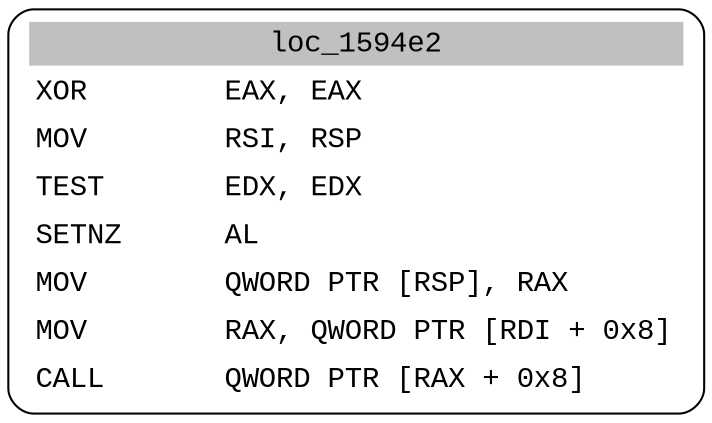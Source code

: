 digraph asm_graph {
1941 [
shape="Mrecord" fontname="Courier New"label =<<table border="0" cellborder="0" cellpadding="3"><tr><td align="center" colspan="2" bgcolor="grey">loc_1594e2</td></tr><tr><td align="left">XOR        EAX, EAX</td></tr><tr><td align="left">MOV        RSI, RSP</td></tr><tr><td align="left">TEST       EDX, EDX</td></tr><tr><td align="left">SETNZ      AL</td></tr><tr><td align="left">MOV        QWORD PTR [RSP], RAX</td></tr><tr><td align="left">MOV        RAX, QWORD PTR [RDI + 0x8]</td></tr><tr><td align="left">CALL       QWORD PTR [RAX + 0x8]</td></tr></table>> ];
}